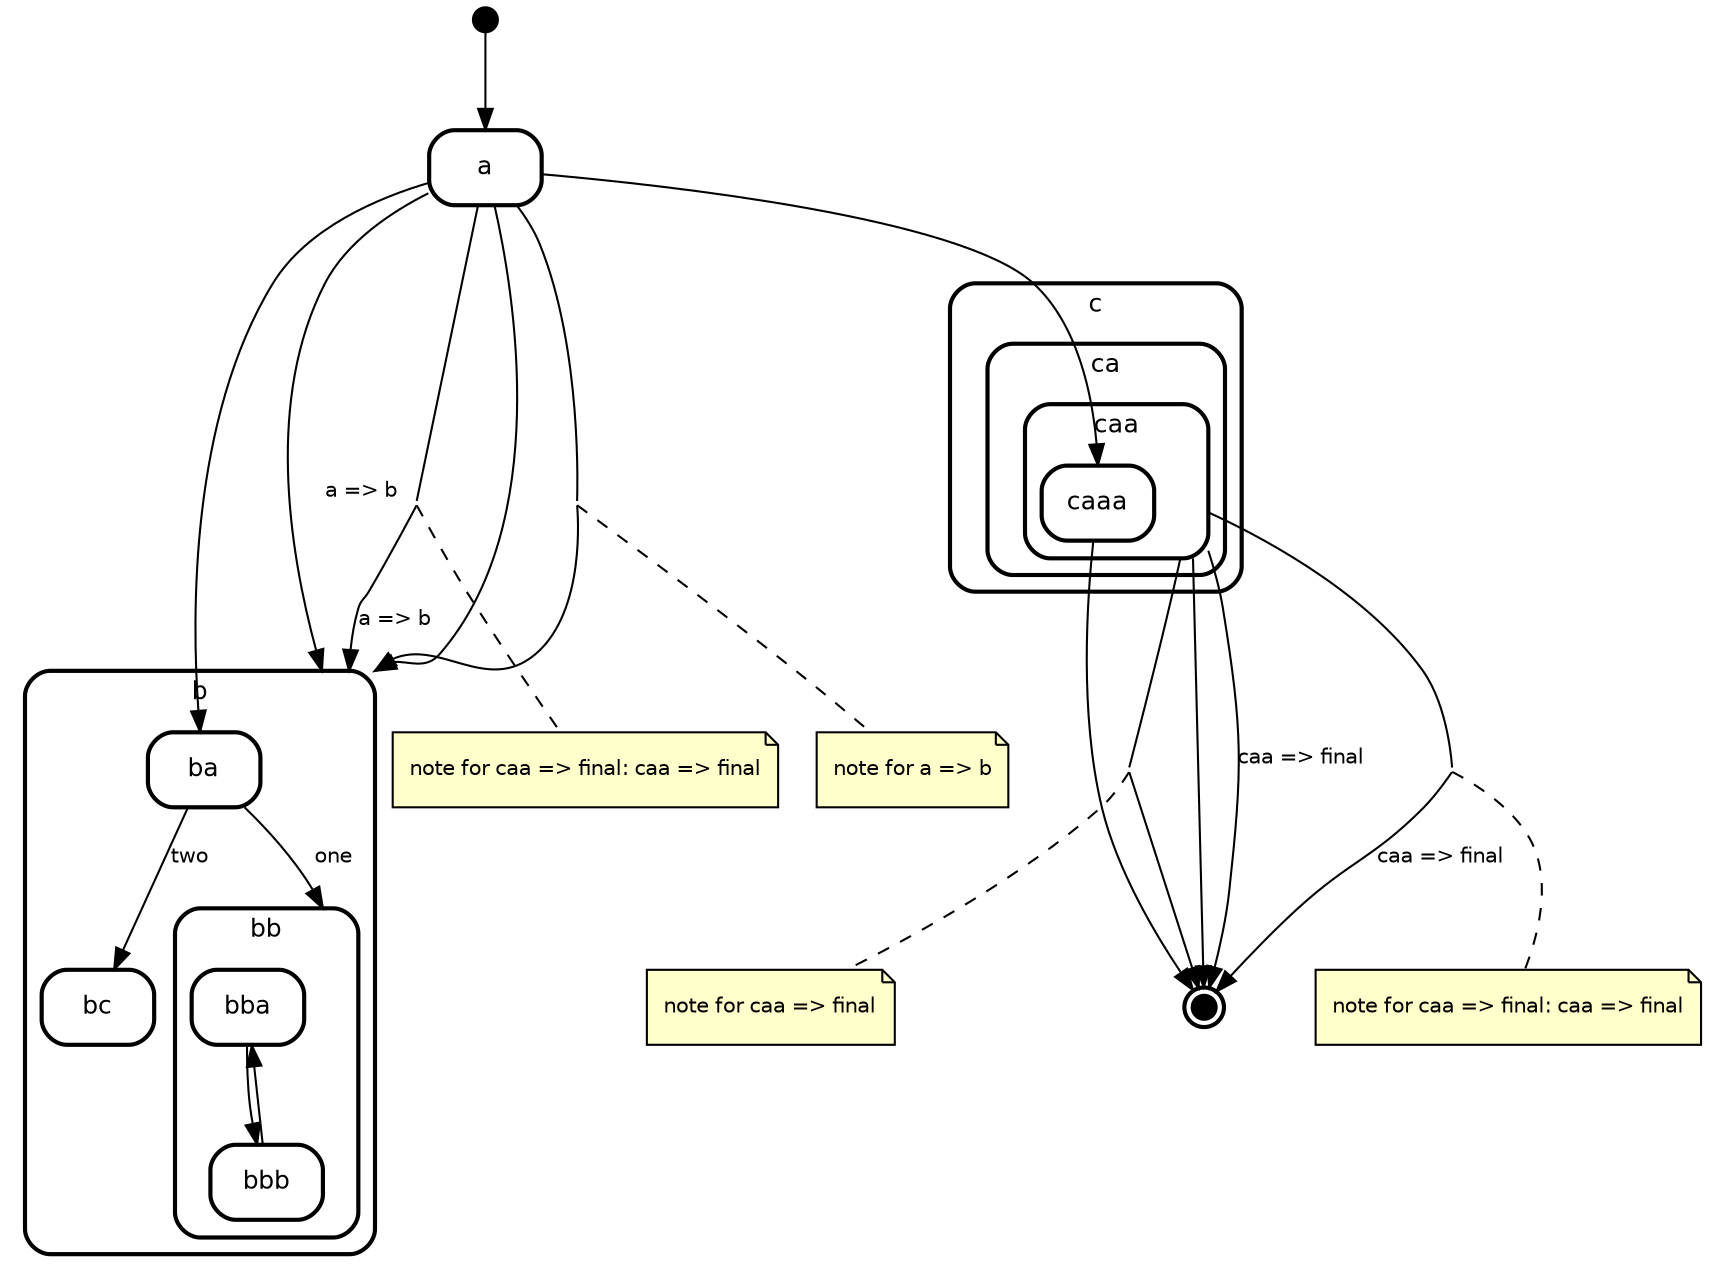 graph "state transitions" {
  splines=true ordering=out compound=true overlap=true
  fontname="Helvetica" fontsize=12 penwidth=2.0
  node [shape=Mrecord style=filled fillcolor=white fontname=Helvetica fontsize=12 penwidth=2.0]
  edge [fontname=Helvetica fontsize=10 arrowhead=normal dir=forward]

    "initial" [shape=circle style=filled fillcolor=black fixedsize=true height=0.15 label=""]
    "a" [label="{a}"]
    "final" [shape=circle style=filled fillcolor=black fixedsize=true height=0.15 peripheries=2 label=""]
    subgraph "cluster_b" {
      label="b" style=rounded penwidth=2.0
      "b" [shape=point style=invis margin=0 width=0 height=0]
        "ba" [label="{ba}"]
    "bc" [label="{bc}"]
    subgraph "cluster_bb" {
      label="bb" style=rounded penwidth=2.0
      "bb" [shape=point style=invis margin=0 width=0 height=0]
        "bba" [label="{bba}"]
    "bbb" [label="{bbb}"]
  
    }
  
    }
    subgraph "cluster_c" {
      label="c" style=rounded penwidth=2.0
      "c" [shape=point style=invis margin=0 width=0 height=0]
        subgraph "cluster_ca" {
      label="ca" style=rounded penwidth=2.0
      "ca" [shape=point style=invis margin=0 width=0 height=0]
        subgraph "cluster_caa" {
      label="caa" style=rounded penwidth=2.0
      "caa" [shape=point style=invis margin=0 width=0 height=0]
        "caaa" [label="{caaa}"]
  
    }
  
    }
  
    }

    "a" -- "caaa" [label=" "]
    "initial" -- "a" [label=" "]
    "a" -- "ba" [label=" "]
    "a" -- "b" [label=" " lhead="cluster_b"]
      "i_note_tr_a_b_5" [shape=point style=invis margin=0 width=0 height=0]
      "a" -- "i_note_tr_a_b_5" [arrowhead=none]
      "i_note_tr_a_b_5" -- "b" [label=" " lhead="cluster_b"]
      "i_note_tr_a_b_5" -- "note_tr_a_b_5" [style=dashed arrowtail=none arrowhead=none weight=0]
      "note_tr_a_b_5" [label="note for a &#x3D;&gt; b\l" shape=note fontsize=10 fillcolor="#ffffcc" penwidth=1.0]
    "a" -- "b" [label="a &#x3D;&gt; b\l " lhead="cluster_b"]
      "i_note_tr_a_b_7" [shape=point style=invis margin=0 width=0 height=0]
      "a" -- "i_note_tr_a_b_7" [arrowhead=none]
      "i_note_tr_a_b_7" -- "b" [label="a &#x3D;&gt; b\l " lhead="cluster_b"]
      "i_note_tr_a_b_7" -- "note_tr_a_b_7" [style=dashed arrowtail=none arrowhead=none weight=0]
      "note_tr_a_b_7" [label="note for caa &#x3D;&gt; final: caa &#x3D;&gt; final\l" shape=note fontsize=10 fillcolor="#ffffcc" penwidth=1.0]
    "caa" -- "final" [label=" " ltail="cluster_caa"]
      "i_note_tr_caa_final_9" [shape=point style=invis margin=0 width=0 height=0]
      "caa" -- "i_note_tr_caa_final_9" [arrowhead=none ltail="cluster_caa"]
      "i_note_tr_caa_final_9" -- "final" [label=" "]
      "i_note_tr_caa_final_9" -- "note_tr_caa_final_9" [style=dashed arrowtail=none arrowhead=none weight=0]
      "note_tr_caa_final_9" [label="note for caa &#x3D;&gt; final\l" shape=note fontsize=10 fillcolor="#ffffcc" penwidth=1.0]
    "caa" -- "final" [label="caa &#x3D;&gt; final\l " ltail="cluster_caa"]
      "i_note_tr_caa_final_11" [shape=point style=invis margin=0 width=0 height=0]
      "caa" -- "i_note_tr_caa_final_11" [arrowhead=none ltail="cluster_caa"]
      "i_note_tr_caa_final_11" -- "final" [label="caa &#x3D;&gt; final\l "]
      "i_note_tr_caa_final_11" -- "note_tr_caa_final_11" [style=dashed arrowtail=none arrowhead=none weight=0]
      "note_tr_caa_final_11" [label="note for caa &#x3D;&gt; final: caa &#x3D;&gt; final\l" shape=note fontsize=10 fillcolor="#ffffcc" penwidth=1.0]
    "ba" -- "bb" [label="one\l " lhead="cluster_bb"]
    "ba" -- "bc" [label="two\l "]
    "bba" -- "bbb" [label=" "]
    "bbb" -- "bba" [label=" "]
    "caaa" -- "final" [label=" "]
}
